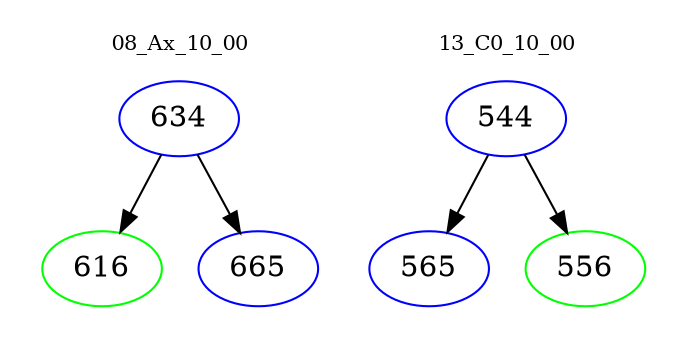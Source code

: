 digraph{
subgraph cluster_0 {
color = white
label = "08_Ax_10_00";
fontsize=10;
T0_634 [label="634", color="blue"]
T0_634 -> T0_616 [color="black"]
T0_616 [label="616", color="green"]
T0_634 -> T0_665 [color="black"]
T0_665 [label="665", color="blue"]
}
subgraph cluster_1 {
color = white
label = "13_C0_10_00";
fontsize=10;
T1_544 [label="544", color="blue"]
T1_544 -> T1_565 [color="black"]
T1_565 [label="565", color="blue"]
T1_544 -> T1_556 [color="black"]
T1_556 [label="556", color="green"]
}
}
